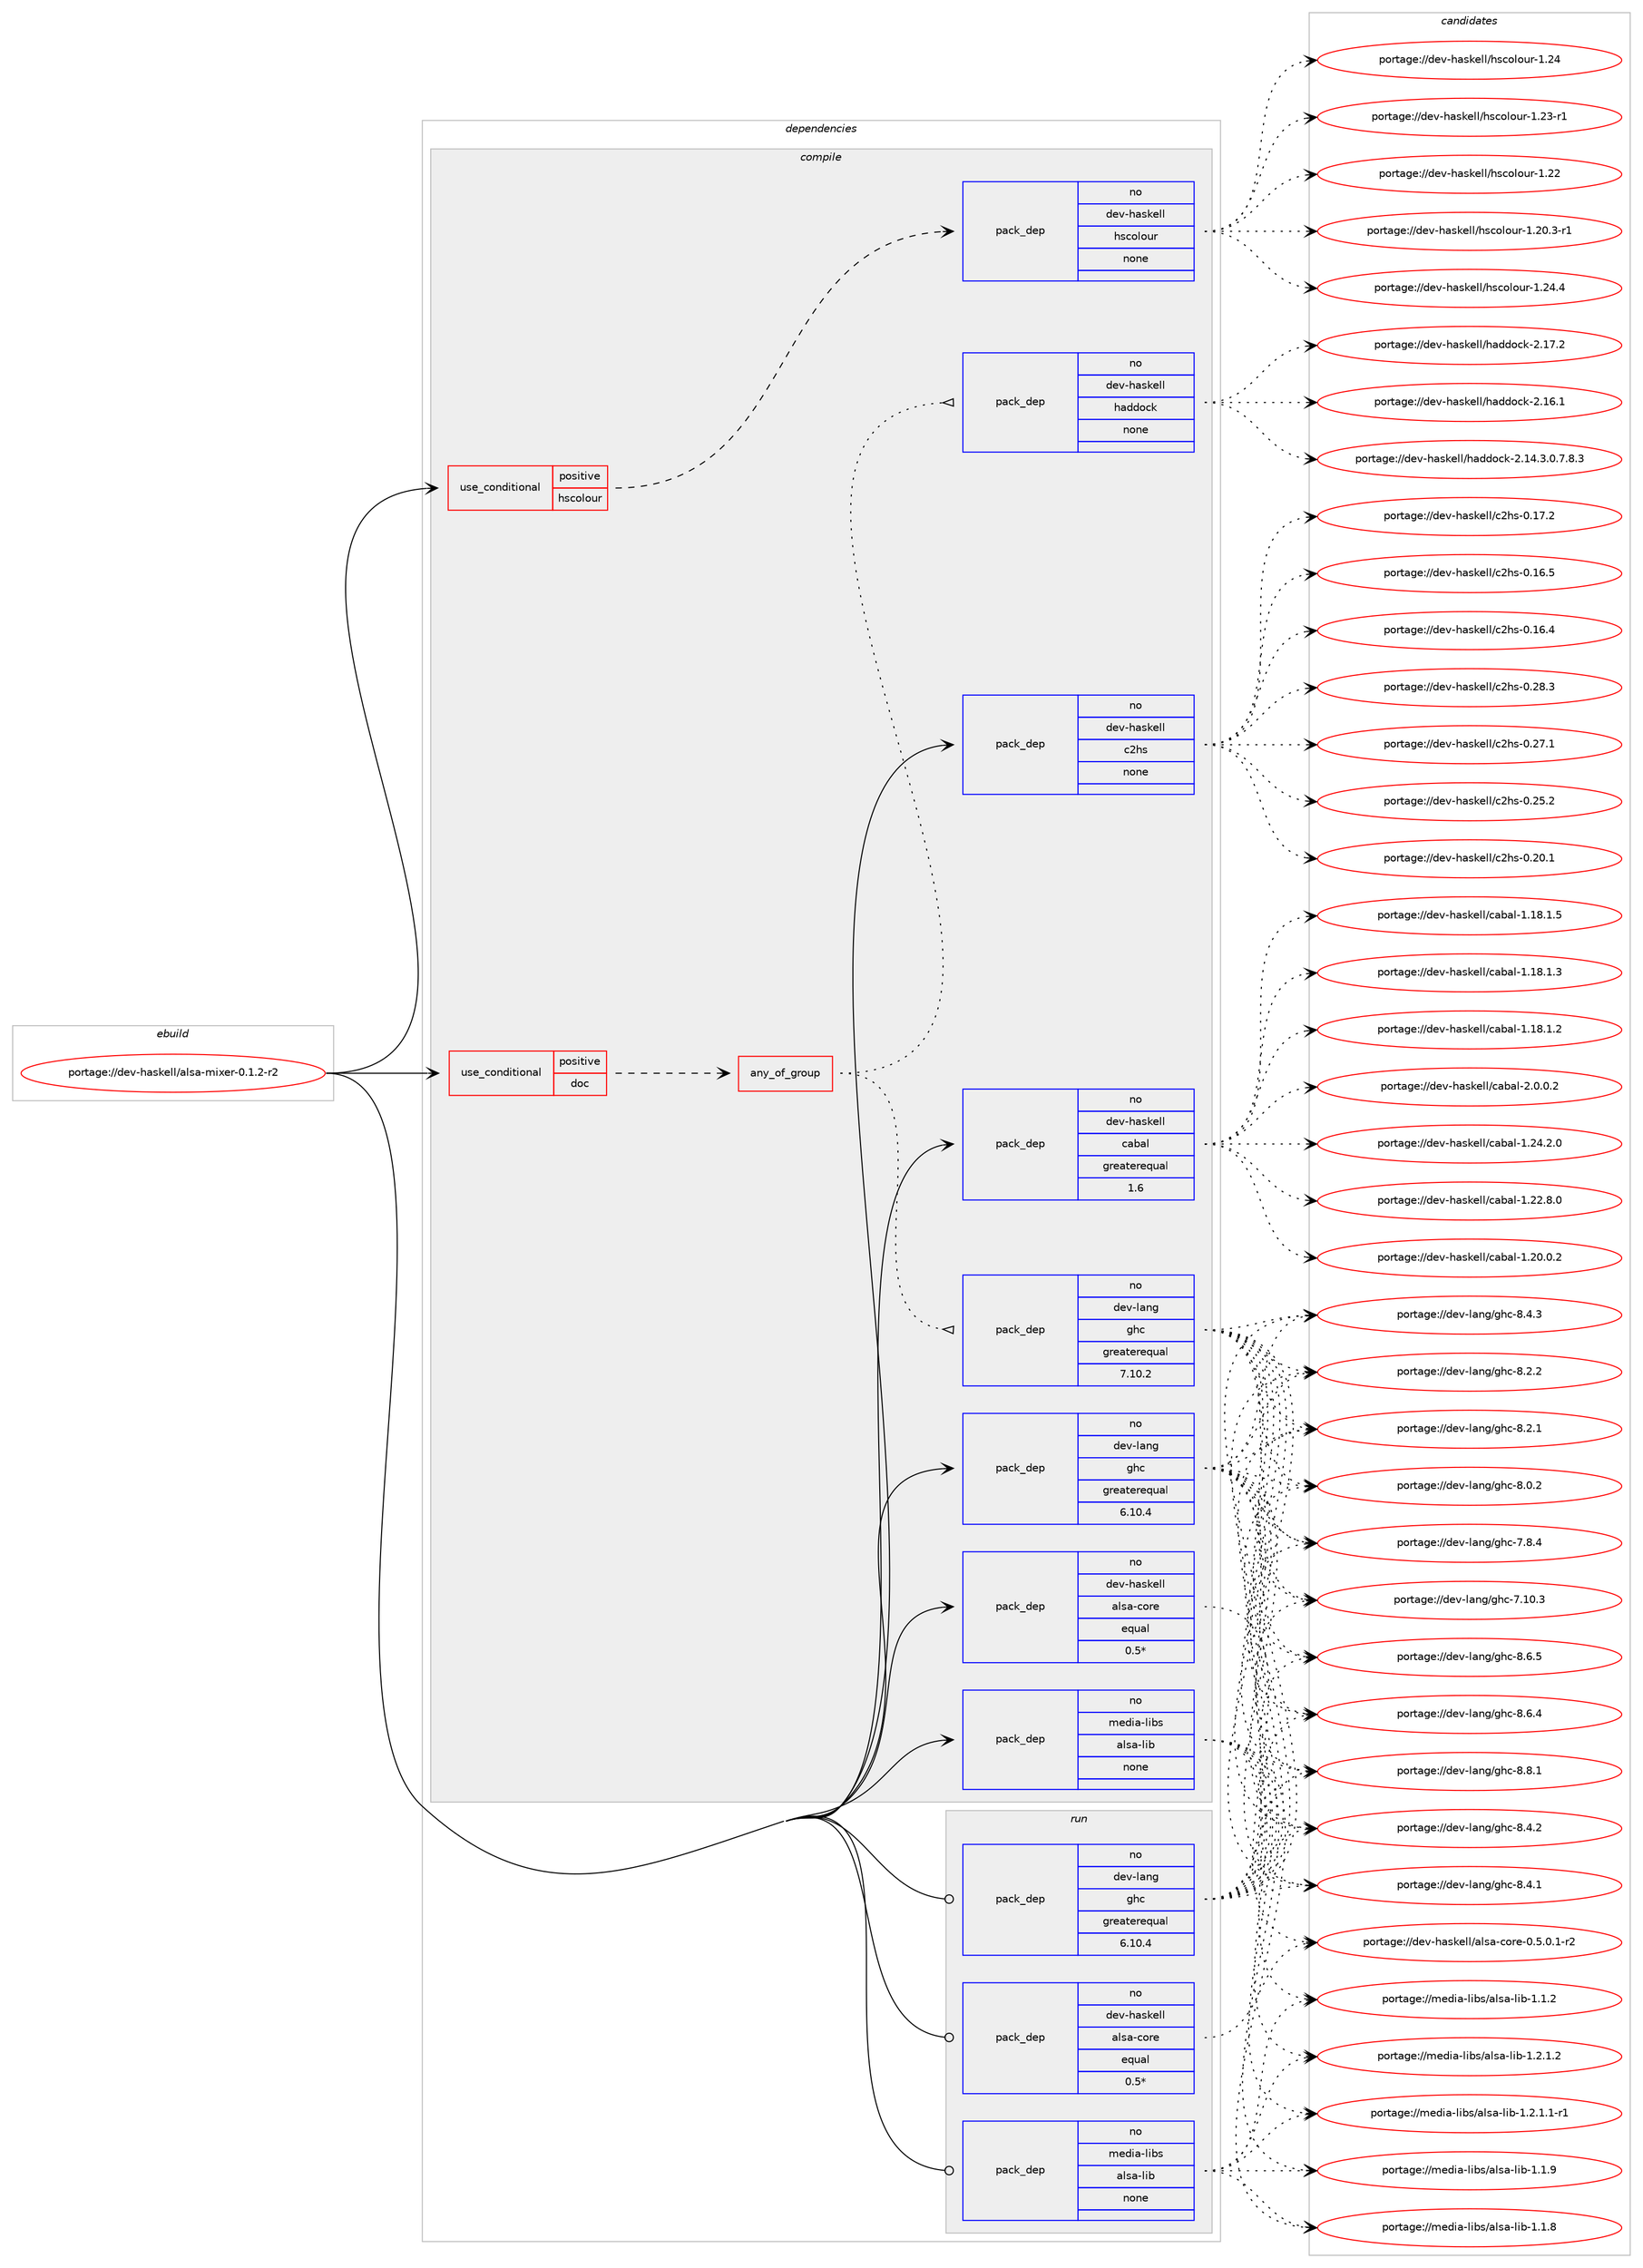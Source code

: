 digraph prolog {

# *************
# Graph options
# *************

newrank=true;
concentrate=true;
compound=true;
graph [rankdir=LR,fontname=Helvetica,fontsize=10,ranksep=1.5];#, ranksep=2.5, nodesep=0.2];
edge  [arrowhead=vee];
node  [fontname=Helvetica,fontsize=10];

# **********
# The ebuild
# **********

subgraph cluster_leftcol {
color=gray;
label=<<i>ebuild</i>>;
id [label="portage://dev-haskell/alsa-mixer-0.1.2-r2", color=red, width=4, href="../dev-haskell/alsa-mixer-0.1.2-r2.svg"];
}

# ****************
# The dependencies
# ****************

subgraph cluster_midcol {
color=gray;
label=<<i>dependencies</i>>;
subgraph cluster_compile {
fillcolor="#eeeeee";
style=filled;
label=<<i>compile</i>>;
subgraph cond135183 {
dependency572746 [label=<<TABLE BORDER="0" CELLBORDER="1" CELLSPACING="0" CELLPADDING="4"><TR><TD ROWSPAN="3" CELLPADDING="10">use_conditional</TD></TR><TR><TD>positive</TD></TR><TR><TD>doc</TD></TR></TABLE>>, shape=none, color=red];
subgraph any6877 {
dependency572747 [label=<<TABLE BORDER="0" CELLBORDER="1" CELLSPACING="0" CELLPADDING="4"><TR><TD CELLPADDING="10">any_of_group</TD></TR></TABLE>>, shape=none, color=red];subgraph pack430449 {
dependency572748 [label=<<TABLE BORDER="0" CELLBORDER="1" CELLSPACING="0" CELLPADDING="4" WIDTH="220"><TR><TD ROWSPAN="6" CELLPADDING="30">pack_dep</TD></TR><TR><TD WIDTH="110">no</TD></TR><TR><TD>dev-haskell</TD></TR><TR><TD>haddock</TD></TR><TR><TD>none</TD></TR><TR><TD></TD></TR></TABLE>>, shape=none, color=blue];
}
dependency572747:e -> dependency572748:w [weight=20,style="dotted",arrowhead="oinv"];
subgraph pack430450 {
dependency572749 [label=<<TABLE BORDER="0" CELLBORDER="1" CELLSPACING="0" CELLPADDING="4" WIDTH="220"><TR><TD ROWSPAN="6" CELLPADDING="30">pack_dep</TD></TR><TR><TD WIDTH="110">no</TD></TR><TR><TD>dev-lang</TD></TR><TR><TD>ghc</TD></TR><TR><TD>greaterequal</TD></TR><TR><TD>7.10.2</TD></TR></TABLE>>, shape=none, color=blue];
}
dependency572747:e -> dependency572749:w [weight=20,style="dotted",arrowhead="oinv"];
}
dependency572746:e -> dependency572747:w [weight=20,style="dashed",arrowhead="vee"];
}
id:e -> dependency572746:w [weight=20,style="solid",arrowhead="vee"];
subgraph cond135184 {
dependency572750 [label=<<TABLE BORDER="0" CELLBORDER="1" CELLSPACING="0" CELLPADDING="4"><TR><TD ROWSPAN="3" CELLPADDING="10">use_conditional</TD></TR><TR><TD>positive</TD></TR><TR><TD>hscolour</TD></TR></TABLE>>, shape=none, color=red];
subgraph pack430451 {
dependency572751 [label=<<TABLE BORDER="0" CELLBORDER="1" CELLSPACING="0" CELLPADDING="4" WIDTH="220"><TR><TD ROWSPAN="6" CELLPADDING="30">pack_dep</TD></TR><TR><TD WIDTH="110">no</TD></TR><TR><TD>dev-haskell</TD></TR><TR><TD>hscolour</TD></TR><TR><TD>none</TD></TR><TR><TD></TD></TR></TABLE>>, shape=none, color=blue];
}
dependency572750:e -> dependency572751:w [weight=20,style="dashed",arrowhead="vee"];
}
id:e -> dependency572750:w [weight=20,style="solid",arrowhead="vee"];
subgraph pack430452 {
dependency572752 [label=<<TABLE BORDER="0" CELLBORDER="1" CELLSPACING="0" CELLPADDING="4" WIDTH="220"><TR><TD ROWSPAN="6" CELLPADDING="30">pack_dep</TD></TR><TR><TD WIDTH="110">no</TD></TR><TR><TD>dev-haskell</TD></TR><TR><TD>alsa-core</TD></TR><TR><TD>equal</TD></TR><TR><TD>0.5*</TD></TR></TABLE>>, shape=none, color=blue];
}
id:e -> dependency572752:w [weight=20,style="solid",arrowhead="vee"];
subgraph pack430453 {
dependency572753 [label=<<TABLE BORDER="0" CELLBORDER="1" CELLSPACING="0" CELLPADDING="4" WIDTH="220"><TR><TD ROWSPAN="6" CELLPADDING="30">pack_dep</TD></TR><TR><TD WIDTH="110">no</TD></TR><TR><TD>dev-haskell</TD></TR><TR><TD>c2hs</TD></TR><TR><TD>none</TD></TR><TR><TD></TD></TR></TABLE>>, shape=none, color=blue];
}
id:e -> dependency572753:w [weight=20,style="solid",arrowhead="vee"];
subgraph pack430454 {
dependency572754 [label=<<TABLE BORDER="0" CELLBORDER="1" CELLSPACING="0" CELLPADDING="4" WIDTH="220"><TR><TD ROWSPAN="6" CELLPADDING="30">pack_dep</TD></TR><TR><TD WIDTH="110">no</TD></TR><TR><TD>dev-haskell</TD></TR><TR><TD>cabal</TD></TR><TR><TD>greaterequal</TD></TR><TR><TD>1.6</TD></TR></TABLE>>, shape=none, color=blue];
}
id:e -> dependency572754:w [weight=20,style="solid",arrowhead="vee"];
subgraph pack430455 {
dependency572755 [label=<<TABLE BORDER="0" CELLBORDER="1" CELLSPACING="0" CELLPADDING="4" WIDTH="220"><TR><TD ROWSPAN="6" CELLPADDING="30">pack_dep</TD></TR><TR><TD WIDTH="110">no</TD></TR><TR><TD>dev-lang</TD></TR><TR><TD>ghc</TD></TR><TR><TD>greaterequal</TD></TR><TR><TD>6.10.4</TD></TR></TABLE>>, shape=none, color=blue];
}
id:e -> dependency572755:w [weight=20,style="solid",arrowhead="vee"];
subgraph pack430456 {
dependency572756 [label=<<TABLE BORDER="0" CELLBORDER="1" CELLSPACING="0" CELLPADDING="4" WIDTH="220"><TR><TD ROWSPAN="6" CELLPADDING="30">pack_dep</TD></TR><TR><TD WIDTH="110">no</TD></TR><TR><TD>media-libs</TD></TR><TR><TD>alsa-lib</TD></TR><TR><TD>none</TD></TR><TR><TD></TD></TR></TABLE>>, shape=none, color=blue];
}
id:e -> dependency572756:w [weight=20,style="solid",arrowhead="vee"];
}
subgraph cluster_compileandrun {
fillcolor="#eeeeee";
style=filled;
label=<<i>compile and run</i>>;
}
subgraph cluster_run {
fillcolor="#eeeeee";
style=filled;
label=<<i>run</i>>;
subgraph pack430457 {
dependency572757 [label=<<TABLE BORDER="0" CELLBORDER="1" CELLSPACING="0" CELLPADDING="4" WIDTH="220"><TR><TD ROWSPAN="6" CELLPADDING="30">pack_dep</TD></TR><TR><TD WIDTH="110">no</TD></TR><TR><TD>dev-haskell</TD></TR><TR><TD>alsa-core</TD></TR><TR><TD>equal</TD></TR><TR><TD>0.5*</TD></TR></TABLE>>, shape=none, color=blue];
}
id:e -> dependency572757:w [weight=20,style="solid",arrowhead="odot"];
subgraph pack430458 {
dependency572758 [label=<<TABLE BORDER="0" CELLBORDER="1" CELLSPACING="0" CELLPADDING="4" WIDTH="220"><TR><TD ROWSPAN="6" CELLPADDING="30">pack_dep</TD></TR><TR><TD WIDTH="110">no</TD></TR><TR><TD>dev-lang</TD></TR><TR><TD>ghc</TD></TR><TR><TD>greaterequal</TD></TR><TR><TD>6.10.4</TD></TR></TABLE>>, shape=none, color=blue];
}
id:e -> dependency572758:w [weight=20,style="solid",arrowhead="odot"];
subgraph pack430459 {
dependency572759 [label=<<TABLE BORDER="0" CELLBORDER="1" CELLSPACING="0" CELLPADDING="4" WIDTH="220"><TR><TD ROWSPAN="6" CELLPADDING="30">pack_dep</TD></TR><TR><TD WIDTH="110">no</TD></TR><TR><TD>media-libs</TD></TR><TR><TD>alsa-lib</TD></TR><TR><TD>none</TD></TR><TR><TD></TD></TR></TABLE>>, shape=none, color=blue];
}
id:e -> dependency572759:w [weight=20,style="solid",arrowhead="odot"];
}
}

# **************
# The candidates
# **************

subgraph cluster_choices {
rank=same;
color=gray;
label=<<i>candidates</i>>;

subgraph choice430449 {
color=black;
nodesep=1;
choice100101118451049711510710110810847104971001001119910745504649554650 [label="portage://dev-haskell/haddock-2.17.2", color=red, width=4,href="../dev-haskell/haddock-2.17.2.svg"];
choice100101118451049711510710110810847104971001001119910745504649544649 [label="portage://dev-haskell/haddock-2.16.1", color=red, width=4,href="../dev-haskell/haddock-2.16.1.svg"];
choice1001011184510497115107101108108471049710010011199107455046495246514648465546564651 [label="portage://dev-haskell/haddock-2.14.3.0.7.8.3", color=red, width=4,href="../dev-haskell/haddock-2.14.3.0.7.8.3.svg"];
dependency572748:e -> choice100101118451049711510710110810847104971001001119910745504649554650:w [style=dotted,weight="100"];
dependency572748:e -> choice100101118451049711510710110810847104971001001119910745504649544649:w [style=dotted,weight="100"];
dependency572748:e -> choice1001011184510497115107101108108471049710010011199107455046495246514648465546564651:w [style=dotted,weight="100"];
}
subgraph choice430450 {
color=black;
nodesep=1;
choice10010111845108971101034710310499455646564649 [label="portage://dev-lang/ghc-8.8.1", color=red, width=4,href="../dev-lang/ghc-8.8.1.svg"];
choice10010111845108971101034710310499455646544653 [label="portage://dev-lang/ghc-8.6.5", color=red, width=4,href="../dev-lang/ghc-8.6.5.svg"];
choice10010111845108971101034710310499455646544652 [label="portage://dev-lang/ghc-8.6.4", color=red, width=4,href="../dev-lang/ghc-8.6.4.svg"];
choice10010111845108971101034710310499455646524651 [label="portage://dev-lang/ghc-8.4.3", color=red, width=4,href="../dev-lang/ghc-8.4.3.svg"];
choice10010111845108971101034710310499455646524650 [label="portage://dev-lang/ghc-8.4.2", color=red, width=4,href="../dev-lang/ghc-8.4.2.svg"];
choice10010111845108971101034710310499455646524649 [label="portage://dev-lang/ghc-8.4.1", color=red, width=4,href="../dev-lang/ghc-8.4.1.svg"];
choice10010111845108971101034710310499455646504650 [label="portage://dev-lang/ghc-8.2.2", color=red, width=4,href="../dev-lang/ghc-8.2.2.svg"];
choice10010111845108971101034710310499455646504649 [label="portage://dev-lang/ghc-8.2.1", color=red, width=4,href="../dev-lang/ghc-8.2.1.svg"];
choice10010111845108971101034710310499455646484650 [label="portage://dev-lang/ghc-8.0.2", color=red, width=4,href="../dev-lang/ghc-8.0.2.svg"];
choice10010111845108971101034710310499455546564652 [label="portage://dev-lang/ghc-7.8.4", color=red, width=4,href="../dev-lang/ghc-7.8.4.svg"];
choice1001011184510897110103471031049945554649484651 [label="portage://dev-lang/ghc-7.10.3", color=red, width=4,href="../dev-lang/ghc-7.10.3.svg"];
dependency572749:e -> choice10010111845108971101034710310499455646564649:w [style=dotted,weight="100"];
dependency572749:e -> choice10010111845108971101034710310499455646544653:w [style=dotted,weight="100"];
dependency572749:e -> choice10010111845108971101034710310499455646544652:w [style=dotted,weight="100"];
dependency572749:e -> choice10010111845108971101034710310499455646524651:w [style=dotted,weight="100"];
dependency572749:e -> choice10010111845108971101034710310499455646524650:w [style=dotted,weight="100"];
dependency572749:e -> choice10010111845108971101034710310499455646524649:w [style=dotted,weight="100"];
dependency572749:e -> choice10010111845108971101034710310499455646504650:w [style=dotted,weight="100"];
dependency572749:e -> choice10010111845108971101034710310499455646504649:w [style=dotted,weight="100"];
dependency572749:e -> choice10010111845108971101034710310499455646484650:w [style=dotted,weight="100"];
dependency572749:e -> choice10010111845108971101034710310499455546564652:w [style=dotted,weight="100"];
dependency572749:e -> choice1001011184510897110103471031049945554649484651:w [style=dotted,weight="100"];
}
subgraph choice430451 {
color=black;
nodesep=1;
choice1001011184510497115107101108108471041159911110811111711445494650524652 [label="portage://dev-haskell/hscolour-1.24.4", color=red, width=4,href="../dev-haskell/hscolour-1.24.4.svg"];
choice100101118451049711510710110810847104115991111081111171144549465052 [label="portage://dev-haskell/hscolour-1.24", color=red, width=4,href="../dev-haskell/hscolour-1.24.svg"];
choice1001011184510497115107101108108471041159911110811111711445494650514511449 [label="portage://dev-haskell/hscolour-1.23-r1", color=red, width=4,href="../dev-haskell/hscolour-1.23-r1.svg"];
choice100101118451049711510710110810847104115991111081111171144549465050 [label="portage://dev-haskell/hscolour-1.22", color=red, width=4,href="../dev-haskell/hscolour-1.22.svg"];
choice10010111845104971151071011081084710411599111108111117114454946504846514511449 [label="portage://dev-haskell/hscolour-1.20.3-r1", color=red, width=4,href="../dev-haskell/hscolour-1.20.3-r1.svg"];
dependency572751:e -> choice1001011184510497115107101108108471041159911110811111711445494650524652:w [style=dotted,weight="100"];
dependency572751:e -> choice100101118451049711510710110810847104115991111081111171144549465052:w [style=dotted,weight="100"];
dependency572751:e -> choice1001011184510497115107101108108471041159911110811111711445494650514511449:w [style=dotted,weight="100"];
dependency572751:e -> choice100101118451049711510710110810847104115991111081111171144549465050:w [style=dotted,weight="100"];
dependency572751:e -> choice10010111845104971151071011081084710411599111108111117114454946504846514511449:w [style=dotted,weight="100"];
}
subgraph choice430452 {
color=black;
nodesep=1;
choice1001011184510497115107101108108479710811597459911111410145484653464846494511450 [label="portage://dev-haskell/alsa-core-0.5.0.1-r2", color=red, width=4,href="../dev-haskell/alsa-core-0.5.0.1-r2.svg"];
dependency572752:e -> choice1001011184510497115107101108108479710811597459911111410145484653464846494511450:w [style=dotted,weight="100"];
}
subgraph choice430453 {
color=black;
nodesep=1;
choice100101118451049711510710110810847995010411545484650564651 [label="portage://dev-haskell/c2hs-0.28.3", color=red, width=4,href="../dev-haskell/c2hs-0.28.3.svg"];
choice100101118451049711510710110810847995010411545484650554649 [label="portage://dev-haskell/c2hs-0.27.1", color=red, width=4,href="../dev-haskell/c2hs-0.27.1.svg"];
choice100101118451049711510710110810847995010411545484650534650 [label="portage://dev-haskell/c2hs-0.25.2", color=red, width=4,href="../dev-haskell/c2hs-0.25.2.svg"];
choice100101118451049711510710110810847995010411545484650484649 [label="portage://dev-haskell/c2hs-0.20.1", color=red, width=4,href="../dev-haskell/c2hs-0.20.1.svg"];
choice100101118451049711510710110810847995010411545484649554650 [label="portage://dev-haskell/c2hs-0.17.2", color=red, width=4,href="../dev-haskell/c2hs-0.17.2.svg"];
choice100101118451049711510710110810847995010411545484649544653 [label="portage://dev-haskell/c2hs-0.16.5", color=red, width=4,href="../dev-haskell/c2hs-0.16.5.svg"];
choice100101118451049711510710110810847995010411545484649544652 [label="portage://dev-haskell/c2hs-0.16.4", color=red, width=4,href="../dev-haskell/c2hs-0.16.4.svg"];
dependency572753:e -> choice100101118451049711510710110810847995010411545484650564651:w [style=dotted,weight="100"];
dependency572753:e -> choice100101118451049711510710110810847995010411545484650554649:w [style=dotted,weight="100"];
dependency572753:e -> choice100101118451049711510710110810847995010411545484650534650:w [style=dotted,weight="100"];
dependency572753:e -> choice100101118451049711510710110810847995010411545484650484649:w [style=dotted,weight="100"];
dependency572753:e -> choice100101118451049711510710110810847995010411545484649554650:w [style=dotted,weight="100"];
dependency572753:e -> choice100101118451049711510710110810847995010411545484649544653:w [style=dotted,weight="100"];
dependency572753:e -> choice100101118451049711510710110810847995010411545484649544652:w [style=dotted,weight="100"];
}
subgraph choice430454 {
color=black;
nodesep=1;
choice100101118451049711510710110810847999798971084550464846484650 [label="portage://dev-haskell/cabal-2.0.0.2", color=red, width=4,href="../dev-haskell/cabal-2.0.0.2.svg"];
choice10010111845104971151071011081084799979897108454946505246504648 [label="portage://dev-haskell/cabal-1.24.2.0", color=red, width=4,href="../dev-haskell/cabal-1.24.2.0.svg"];
choice10010111845104971151071011081084799979897108454946505046564648 [label="portage://dev-haskell/cabal-1.22.8.0", color=red, width=4,href="../dev-haskell/cabal-1.22.8.0.svg"];
choice10010111845104971151071011081084799979897108454946504846484650 [label="portage://dev-haskell/cabal-1.20.0.2", color=red, width=4,href="../dev-haskell/cabal-1.20.0.2.svg"];
choice10010111845104971151071011081084799979897108454946495646494653 [label="portage://dev-haskell/cabal-1.18.1.5", color=red, width=4,href="../dev-haskell/cabal-1.18.1.5.svg"];
choice10010111845104971151071011081084799979897108454946495646494651 [label="portage://dev-haskell/cabal-1.18.1.3", color=red, width=4,href="../dev-haskell/cabal-1.18.1.3.svg"];
choice10010111845104971151071011081084799979897108454946495646494650 [label="portage://dev-haskell/cabal-1.18.1.2", color=red, width=4,href="../dev-haskell/cabal-1.18.1.2.svg"];
dependency572754:e -> choice100101118451049711510710110810847999798971084550464846484650:w [style=dotted,weight="100"];
dependency572754:e -> choice10010111845104971151071011081084799979897108454946505246504648:w [style=dotted,weight="100"];
dependency572754:e -> choice10010111845104971151071011081084799979897108454946505046564648:w [style=dotted,weight="100"];
dependency572754:e -> choice10010111845104971151071011081084799979897108454946504846484650:w [style=dotted,weight="100"];
dependency572754:e -> choice10010111845104971151071011081084799979897108454946495646494653:w [style=dotted,weight="100"];
dependency572754:e -> choice10010111845104971151071011081084799979897108454946495646494651:w [style=dotted,weight="100"];
dependency572754:e -> choice10010111845104971151071011081084799979897108454946495646494650:w [style=dotted,weight="100"];
}
subgraph choice430455 {
color=black;
nodesep=1;
choice10010111845108971101034710310499455646564649 [label="portage://dev-lang/ghc-8.8.1", color=red, width=4,href="../dev-lang/ghc-8.8.1.svg"];
choice10010111845108971101034710310499455646544653 [label="portage://dev-lang/ghc-8.6.5", color=red, width=4,href="../dev-lang/ghc-8.6.5.svg"];
choice10010111845108971101034710310499455646544652 [label="portage://dev-lang/ghc-8.6.4", color=red, width=4,href="../dev-lang/ghc-8.6.4.svg"];
choice10010111845108971101034710310499455646524651 [label="portage://dev-lang/ghc-8.4.3", color=red, width=4,href="../dev-lang/ghc-8.4.3.svg"];
choice10010111845108971101034710310499455646524650 [label="portage://dev-lang/ghc-8.4.2", color=red, width=4,href="../dev-lang/ghc-8.4.2.svg"];
choice10010111845108971101034710310499455646524649 [label="portage://dev-lang/ghc-8.4.1", color=red, width=4,href="../dev-lang/ghc-8.4.1.svg"];
choice10010111845108971101034710310499455646504650 [label="portage://dev-lang/ghc-8.2.2", color=red, width=4,href="../dev-lang/ghc-8.2.2.svg"];
choice10010111845108971101034710310499455646504649 [label="portage://dev-lang/ghc-8.2.1", color=red, width=4,href="../dev-lang/ghc-8.2.1.svg"];
choice10010111845108971101034710310499455646484650 [label="portage://dev-lang/ghc-8.0.2", color=red, width=4,href="../dev-lang/ghc-8.0.2.svg"];
choice10010111845108971101034710310499455546564652 [label="portage://dev-lang/ghc-7.8.4", color=red, width=4,href="../dev-lang/ghc-7.8.4.svg"];
choice1001011184510897110103471031049945554649484651 [label="portage://dev-lang/ghc-7.10.3", color=red, width=4,href="../dev-lang/ghc-7.10.3.svg"];
dependency572755:e -> choice10010111845108971101034710310499455646564649:w [style=dotted,weight="100"];
dependency572755:e -> choice10010111845108971101034710310499455646544653:w [style=dotted,weight="100"];
dependency572755:e -> choice10010111845108971101034710310499455646544652:w [style=dotted,weight="100"];
dependency572755:e -> choice10010111845108971101034710310499455646524651:w [style=dotted,weight="100"];
dependency572755:e -> choice10010111845108971101034710310499455646524650:w [style=dotted,weight="100"];
dependency572755:e -> choice10010111845108971101034710310499455646524649:w [style=dotted,weight="100"];
dependency572755:e -> choice10010111845108971101034710310499455646504650:w [style=dotted,weight="100"];
dependency572755:e -> choice10010111845108971101034710310499455646504649:w [style=dotted,weight="100"];
dependency572755:e -> choice10010111845108971101034710310499455646484650:w [style=dotted,weight="100"];
dependency572755:e -> choice10010111845108971101034710310499455546564652:w [style=dotted,weight="100"];
dependency572755:e -> choice1001011184510897110103471031049945554649484651:w [style=dotted,weight="100"];
}
subgraph choice430456 {
color=black;
nodesep=1;
choice10910110010597451081059811547971081159745108105984549465046494650 [label="portage://media-libs/alsa-lib-1.2.1.2", color=red, width=4,href="../media-libs/alsa-lib-1.2.1.2.svg"];
choice109101100105974510810598115479710811597451081059845494650464946494511449 [label="portage://media-libs/alsa-lib-1.2.1.1-r1", color=red, width=4,href="../media-libs/alsa-lib-1.2.1.1-r1.svg"];
choice1091011001059745108105981154797108115974510810598454946494657 [label="portage://media-libs/alsa-lib-1.1.9", color=red, width=4,href="../media-libs/alsa-lib-1.1.9.svg"];
choice1091011001059745108105981154797108115974510810598454946494656 [label="portage://media-libs/alsa-lib-1.1.8", color=red, width=4,href="../media-libs/alsa-lib-1.1.8.svg"];
choice1091011001059745108105981154797108115974510810598454946494650 [label="portage://media-libs/alsa-lib-1.1.2", color=red, width=4,href="../media-libs/alsa-lib-1.1.2.svg"];
dependency572756:e -> choice10910110010597451081059811547971081159745108105984549465046494650:w [style=dotted,weight="100"];
dependency572756:e -> choice109101100105974510810598115479710811597451081059845494650464946494511449:w [style=dotted,weight="100"];
dependency572756:e -> choice1091011001059745108105981154797108115974510810598454946494657:w [style=dotted,weight="100"];
dependency572756:e -> choice1091011001059745108105981154797108115974510810598454946494656:w [style=dotted,weight="100"];
dependency572756:e -> choice1091011001059745108105981154797108115974510810598454946494650:w [style=dotted,weight="100"];
}
subgraph choice430457 {
color=black;
nodesep=1;
choice1001011184510497115107101108108479710811597459911111410145484653464846494511450 [label="portage://dev-haskell/alsa-core-0.5.0.1-r2", color=red, width=4,href="../dev-haskell/alsa-core-0.5.0.1-r2.svg"];
dependency572757:e -> choice1001011184510497115107101108108479710811597459911111410145484653464846494511450:w [style=dotted,weight="100"];
}
subgraph choice430458 {
color=black;
nodesep=1;
choice10010111845108971101034710310499455646564649 [label="portage://dev-lang/ghc-8.8.1", color=red, width=4,href="../dev-lang/ghc-8.8.1.svg"];
choice10010111845108971101034710310499455646544653 [label="portage://dev-lang/ghc-8.6.5", color=red, width=4,href="../dev-lang/ghc-8.6.5.svg"];
choice10010111845108971101034710310499455646544652 [label="portage://dev-lang/ghc-8.6.4", color=red, width=4,href="../dev-lang/ghc-8.6.4.svg"];
choice10010111845108971101034710310499455646524651 [label="portage://dev-lang/ghc-8.4.3", color=red, width=4,href="../dev-lang/ghc-8.4.3.svg"];
choice10010111845108971101034710310499455646524650 [label="portage://dev-lang/ghc-8.4.2", color=red, width=4,href="../dev-lang/ghc-8.4.2.svg"];
choice10010111845108971101034710310499455646524649 [label="portage://dev-lang/ghc-8.4.1", color=red, width=4,href="../dev-lang/ghc-8.4.1.svg"];
choice10010111845108971101034710310499455646504650 [label="portage://dev-lang/ghc-8.2.2", color=red, width=4,href="../dev-lang/ghc-8.2.2.svg"];
choice10010111845108971101034710310499455646504649 [label="portage://dev-lang/ghc-8.2.1", color=red, width=4,href="../dev-lang/ghc-8.2.1.svg"];
choice10010111845108971101034710310499455646484650 [label="portage://dev-lang/ghc-8.0.2", color=red, width=4,href="../dev-lang/ghc-8.0.2.svg"];
choice10010111845108971101034710310499455546564652 [label="portage://dev-lang/ghc-7.8.4", color=red, width=4,href="../dev-lang/ghc-7.8.4.svg"];
choice1001011184510897110103471031049945554649484651 [label="portage://dev-lang/ghc-7.10.3", color=red, width=4,href="../dev-lang/ghc-7.10.3.svg"];
dependency572758:e -> choice10010111845108971101034710310499455646564649:w [style=dotted,weight="100"];
dependency572758:e -> choice10010111845108971101034710310499455646544653:w [style=dotted,weight="100"];
dependency572758:e -> choice10010111845108971101034710310499455646544652:w [style=dotted,weight="100"];
dependency572758:e -> choice10010111845108971101034710310499455646524651:w [style=dotted,weight="100"];
dependency572758:e -> choice10010111845108971101034710310499455646524650:w [style=dotted,weight="100"];
dependency572758:e -> choice10010111845108971101034710310499455646524649:w [style=dotted,weight="100"];
dependency572758:e -> choice10010111845108971101034710310499455646504650:w [style=dotted,weight="100"];
dependency572758:e -> choice10010111845108971101034710310499455646504649:w [style=dotted,weight="100"];
dependency572758:e -> choice10010111845108971101034710310499455646484650:w [style=dotted,weight="100"];
dependency572758:e -> choice10010111845108971101034710310499455546564652:w [style=dotted,weight="100"];
dependency572758:e -> choice1001011184510897110103471031049945554649484651:w [style=dotted,weight="100"];
}
subgraph choice430459 {
color=black;
nodesep=1;
choice10910110010597451081059811547971081159745108105984549465046494650 [label="portage://media-libs/alsa-lib-1.2.1.2", color=red, width=4,href="../media-libs/alsa-lib-1.2.1.2.svg"];
choice109101100105974510810598115479710811597451081059845494650464946494511449 [label="portage://media-libs/alsa-lib-1.2.1.1-r1", color=red, width=4,href="../media-libs/alsa-lib-1.2.1.1-r1.svg"];
choice1091011001059745108105981154797108115974510810598454946494657 [label="portage://media-libs/alsa-lib-1.1.9", color=red, width=4,href="../media-libs/alsa-lib-1.1.9.svg"];
choice1091011001059745108105981154797108115974510810598454946494656 [label="portage://media-libs/alsa-lib-1.1.8", color=red, width=4,href="../media-libs/alsa-lib-1.1.8.svg"];
choice1091011001059745108105981154797108115974510810598454946494650 [label="portage://media-libs/alsa-lib-1.1.2", color=red, width=4,href="../media-libs/alsa-lib-1.1.2.svg"];
dependency572759:e -> choice10910110010597451081059811547971081159745108105984549465046494650:w [style=dotted,weight="100"];
dependency572759:e -> choice109101100105974510810598115479710811597451081059845494650464946494511449:w [style=dotted,weight="100"];
dependency572759:e -> choice1091011001059745108105981154797108115974510810598454946494657:w [style=dotted,weight="100"];
dependency572759:e -> choice1091011001059745108105981154797108115974510810598454946494656:w [style=dotted,weight="100"];
dependency572759:e -> choice1091011001059745108105981154797108115974510810598454946494650:w [style=dotted,weight="100"];
}
}

}
